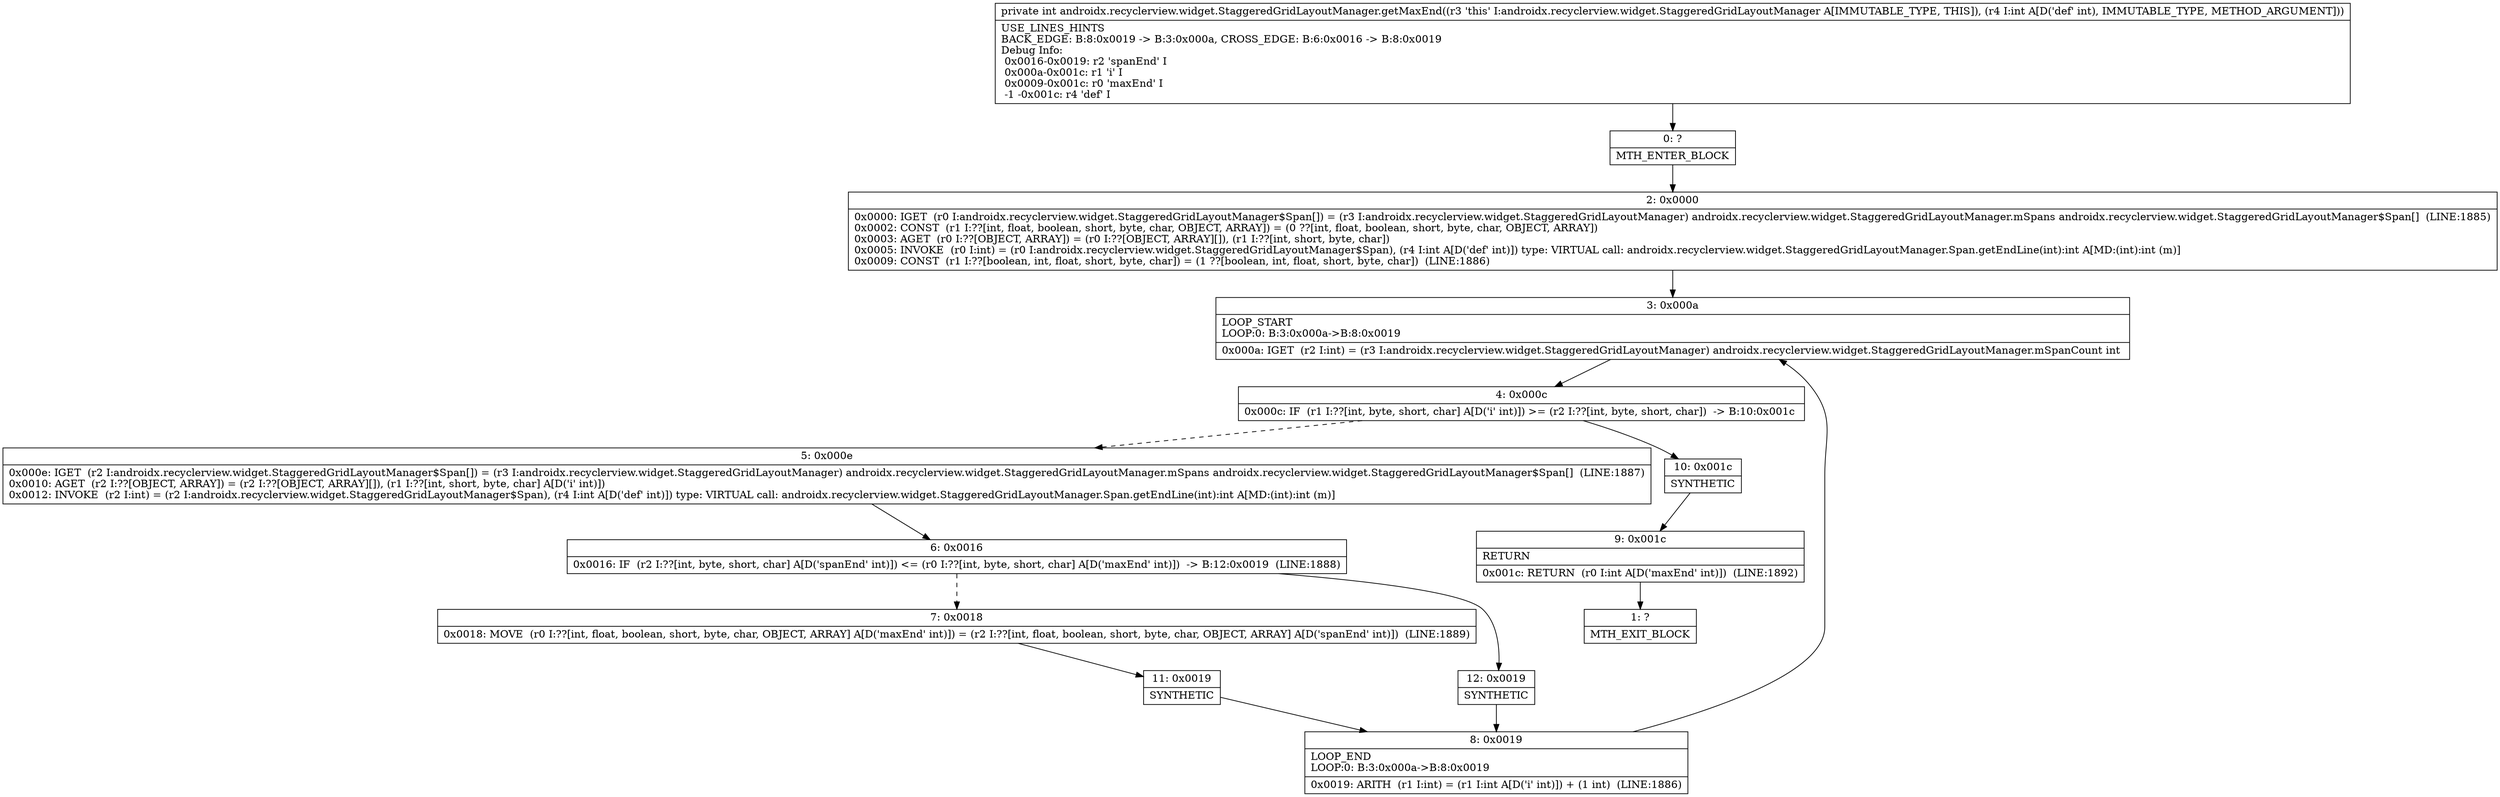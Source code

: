 digraph "CFG forandroidx.recyclerview.widget.StaggeredGridLayoutManager.getMaxEnd(I)I" {
Node_0 [shape=record,label="{0\:\ ?|MTH_ENTER_BLOCK\l}"];
Node_2 [shape=record,label="{2\:\ 0x0000|0x0000: IGET  (r0 I:androidx.recyclerview.widget.StaggeredGridLayoutManager$Span[]) = (r3 I:androidx.recyclerview.widget.StaggeredGridLayoutManager) androidx.recyclerview.widget.StaggeredGridLayoutManager.mSpans androidx.recyclerview.widget.StaggeredGridLayoutManager$Span[]  (LINE:1885)\l0x0002: CONST  (r1 I:??[int, float, boolean, short, byte, char, OBJECT, ARRAY]) = (0 ??[int, float, boolean, short, byte, char, OBJECT, ARRAY]) \l0x0003: AGET  (r0 I:??[OBJECT, ARRAY]) = (r0 I:??[OBJECT, ARRAY][]), (r1 I:??[int, short, byte, char]) \l0x0005: INVOKE  (r0 I:int) = (r0 I:androidx.recyclerview.widget.StaggeredGridLayoutManager$Span), (r4 I:int A[D('def' int)]) type: VIRTUAL call: androidx.recyclerview.widget.StaggeredGridLayoutManager.Span.getEndLine(int):int A[MD:(int):int (m)]\l0x0009: CONST  (r1 I:??[boolean, int, float, short, byte, char]) = (1 ??[boolean, int, float, short, byte, char])  (LINE:1886)\l}"];
Node_3 [shape=record,label="{3\:\ 0x000a|LOOP_START\lLOOP:0: B:3:0x000a\-\>B:8:0x0019\l|0x000a: IGET  (r2 I:int) = (r3 I:androidx.recyclerview.widget.StaggeredGridLayoutManager) androidx.recyclerview.widget.StaggeredGridLayoutManager.mSpanCount int \l}"];
Node_4 [shape=record,label="{4\:\ 0x000c|0x000c: IF  (r1 I:??[int, byte, short, char] A[D('i' int)]) \>= (r2 I:??[int, byte, short, char])  \-\> B:10:0x001c \l}"];
Node_5 [shape=record,label="{5\:\ 0x000e|0x000e: IGET  (r2 I:androidx.recyclerview.widget.StaggeredGridLayoutManager$Span[]) = (r3 I:androidx.recyclerview.widget.StaggeredGridLayoutManager) androidx.recyclerview.widget.StaggeredGridLayoutManager.mSpans androidx.recyclerview.widget.StaggeredGridLayoutManager$Span[]  (LINE:1887)\l0x0010: AGET  (r2 I:??[OBJECT, ARRAY]) = (r2 I:??[OBJECT, ARRAY][]), (r1 I:??[int, short, byte, char] A[D('i' int)]) \l0x0012: INVOKE  (r2 I:int) = (r2 I:androidx.recyclerview.widget.StaggeredGridLayoutManager$Span), (r4 I:int A[D('def' int)]) type: VIRTUAL call: androidx.recyclerview.widget.StaggeredGridLayoutManager.Span.getEndLine(int):int A[MD:(int):int (m)]\l}"];
Node_6 [shape=record,label="{6\:\ 0x0016|0x0016: IF  (r2 I:??[int, byte, short, char] A[D('spanEnd' int)]) \<= (r0 I:??[int, byte, short, char] A[D('maxEnd' int)])  \-\> B:12:0x0019  (LINE:1888)\l}"];
Node_7 [shape=record,label="{7\:\ 0x0018|0x0018: MOVE  (r0 I:??[int, float, boolean, short, byte, char, OBJECT, ARRAY] A[D('maxEnd' int)]) = (r2 I:??[int, float, boolean, short, byte, char, OBJECT, ARRAY] A[D('spanEnd' int)])  (LINE:1889)\l}"];
Node_11 [shape=record,label="{11\:\ 0x0019|SYNTHETIC\l}"];
Node_8 [shape=record,label="{8\:\ 0x0019|LOOP_END\lLOOP:0: B:3:0x000a\-\>B:8:0x0019\l|0x0019: ARITH  (r1 I:int) = (r1 I:int A[D('i' int)]) + (1 int)  (LINE:1886)\l}"];
Node_12 [shape=record,label="{12\:\ 0x0019|SYNTHETIC\l}"];
Node_10 [shape=record,label="{10\:\ 0x001c|SYNTHETIC\l}"];
Node_9 [shape=record,label="{9\:\ 0x001c|RETURN\l|0x001c: RETURN  (r0 I:int A[D('maxEnd' int)])  (LINE:1892)\l}"];
Node_1 [shape=record,label="{1\:\ ?|MTH_EXIT_BLOCK\l}"];
MethodNode[shape=record,label="{private int androidx.recyclerview.widget.StaggeredGridLayoutManager.getMaxEnd((r3 'this' I:androidx.recyclerview.widget.StaggeredGridLayoutManager A[IMMUTABLE_TYPE, THIS]), (r4 I:int A[D('def' int), IMMUTABLE_TYPE, METHOD_ARGUMENT]))  | USE_LINES_HINTS\lBACK_EDGE: B:8:0x0019 \-\> B:3:0x000a, CROSS_EDGE: B:6:0x0016 \-\> B:8:0x0019\lDebug Info:\l  0x0016\-0x0019: r2 'spanEnd' I\l  0x000a\-0x001c: r1 'i' I\l  0x0009\-0x001c: r0 'maxEnd' I\l  \-1 \-0x001c: r4 'def' I\l}"];
MethodNode -> Node_0;Node_0 -> Node_2;
Node_2 -> Node_3;
Node_3 -> Node_4;
Node_4 -> Node_5[style=dashed];
Node_4 -> Node_10;
Node_5 -> Node_6;
Node_6 -> Node_7[style=dashed];
Node_6 -> Node_12;
Node_7 -> Node_11;
Node_11 -> Node_8;
Node_8 -> Node_3;
Node_12 -> Node_8;
Node_10 -> Node_9;
Node_9 -> Node_1;
}

